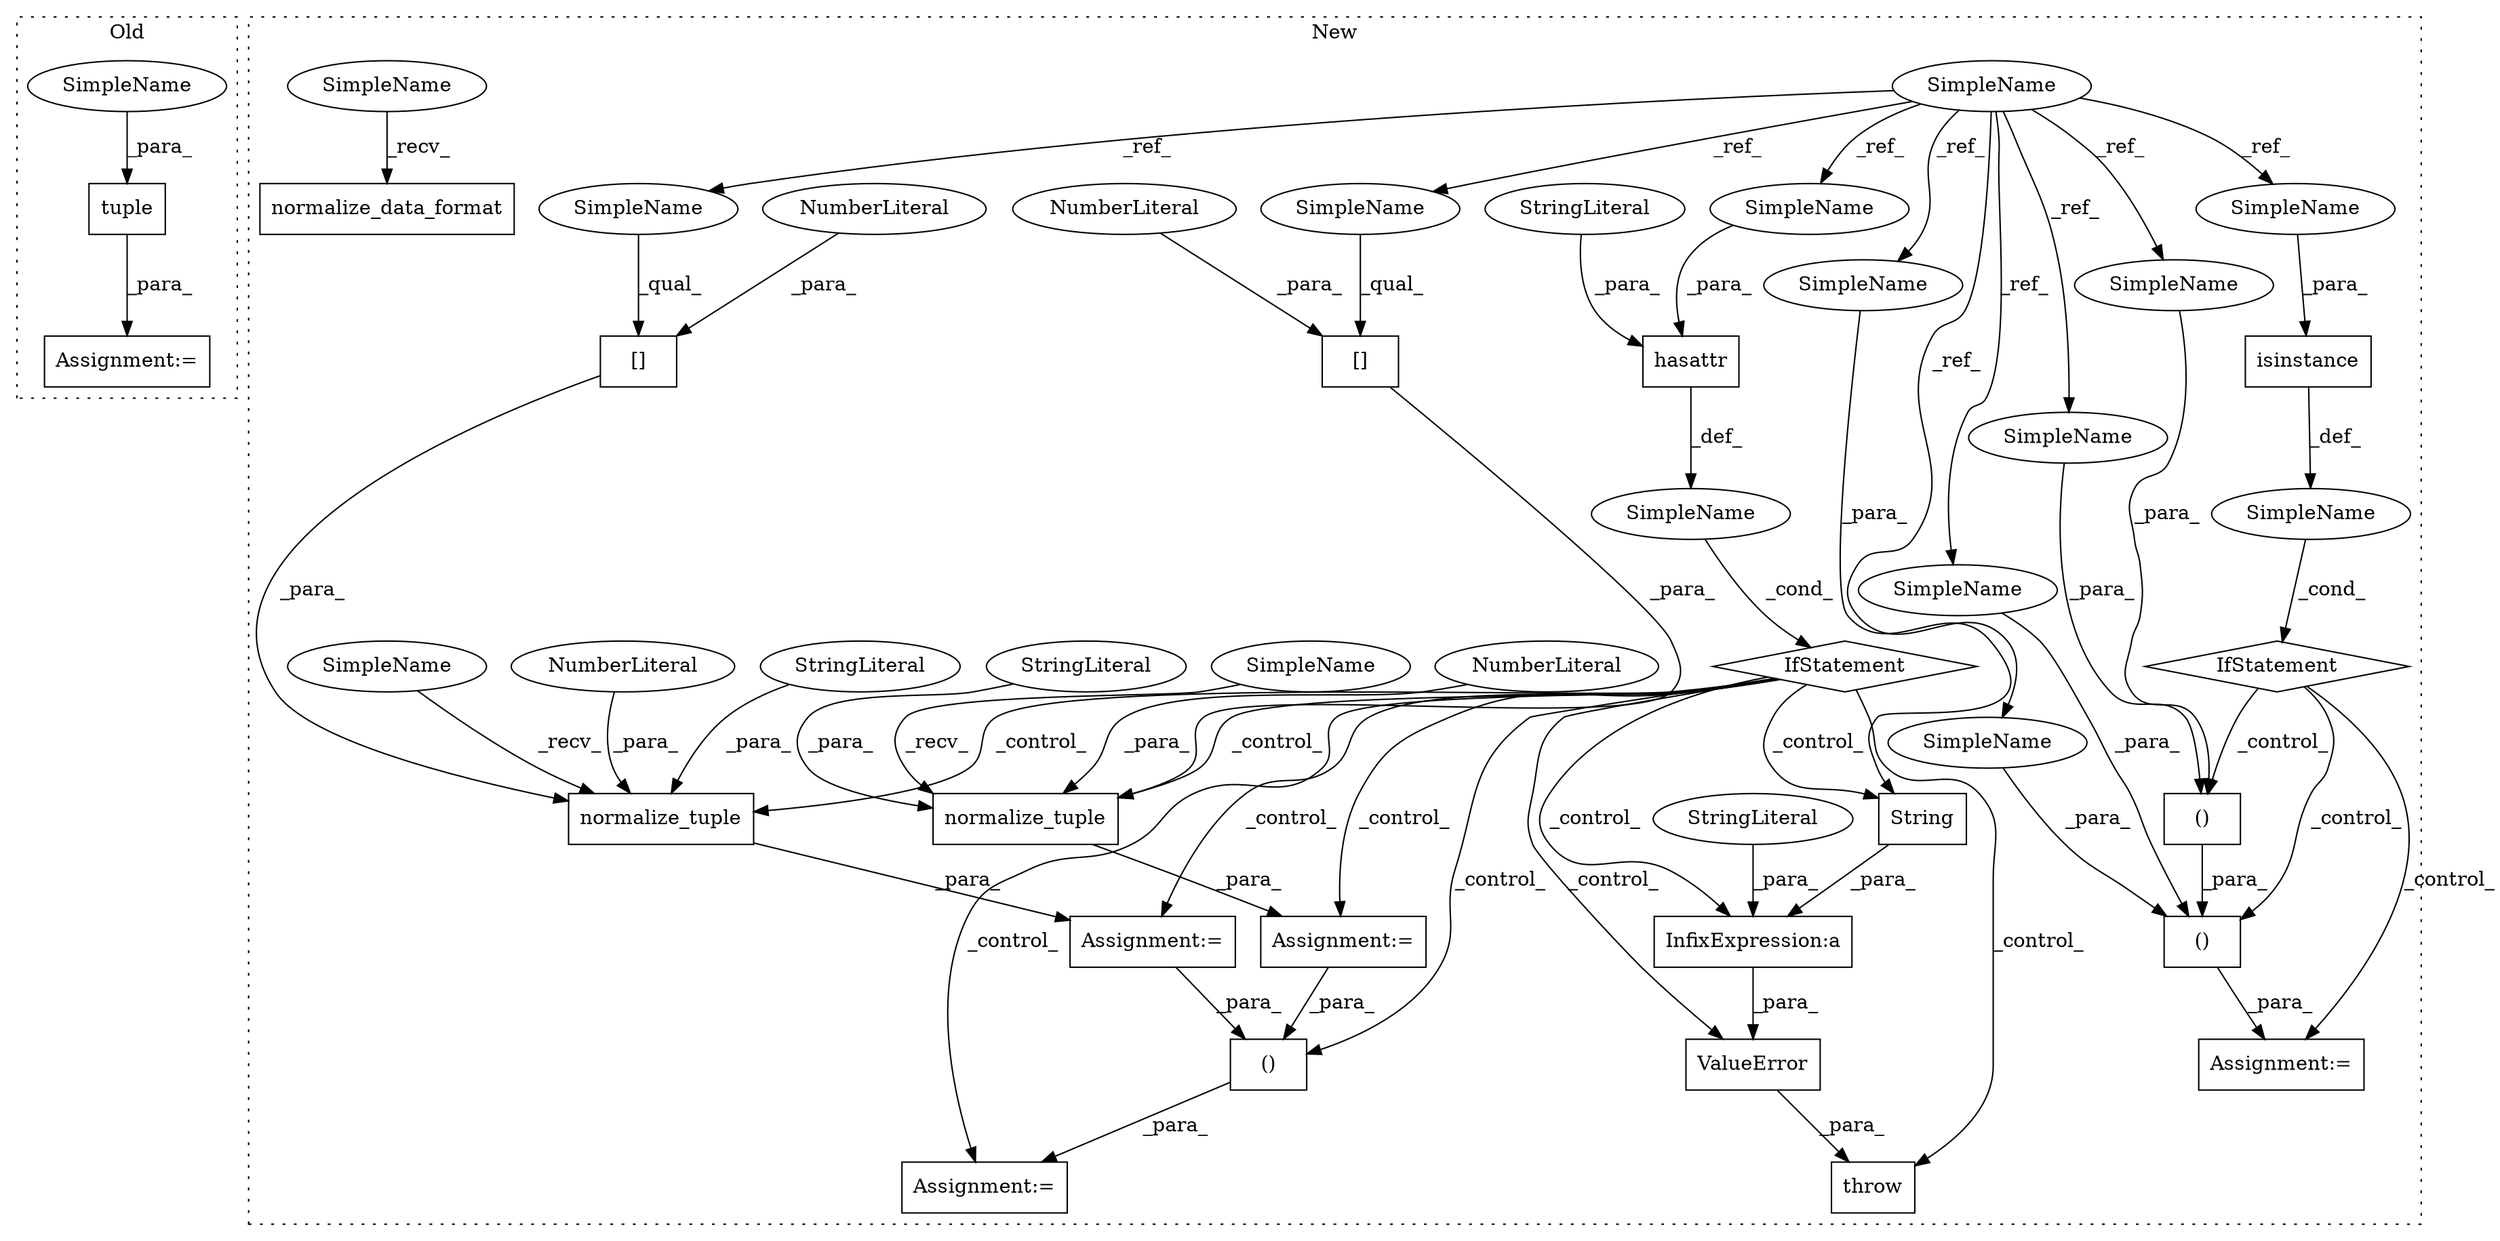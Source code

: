 digraph G {
subgraph cluster0 {
1 [label="tuple" a="32" s="38456,38469" l="6,1" shape="box"];
29 [label="Assignment:=" a="7" s="38455" l="1" shape="box"];
46 [label="SimpleName" a="42" s="38462" l="7" shape="ellipse"];
label = "Old";
style="dotted";
}
subgraph cluster1 {
2 [label="ValueError" a="32" s="25759,26046" l="11,1" shape="box"];
3 [label="IfStatement" a="25" s="25283,25313" l="4,2" shape="diamond"];
4 [label="InfixExpression:a" a="27" s="26028" l="3" shape="box"];
5 [label="SimpleName" a="42" s="" l="" shape="ellipse"];
6 [label="StringLiteral" a="45" s="25770" l="258" shape="ellipse"];
7 [label="throw" a="53" s="25753" l="6" shape="box"];
8 [label="()" a="106" s="25668" l="62" shape="box"];
9 [label="normalize_tuple" a="32" s="25420,25471" l="16,1" shape="box"];
10 [label="[]" a="2" s="25436,25445" l="8,1" shape="box"];
11 [label="SimpleName" a="42" s="24841" l="7" shape="ellipse"];
12 [label="hasattr" a="32" s="25287,25312" l="8,1" shape="box"];
13 [label="()" a="106" s="25194" l="27" shape="box"];
14 [label="[]" a="2" s="25520,25529" l="8,1" shape="box"];
15 [label="()" a="106" s="25145" l="125" shape="box"];
16 [label="NumberLiteral" a="34" s="25444" l="1" shape="ellipse"];
17 [label="NumberLiteral" a="34" s="25528" l="1" shape="ellipse"];
18 [label="NumberLiteral" a="34" s="25447" l="1" shape="ellipse"];
19 [label="normalize_tuple" a="32" s="25504,25555" l="16,1" shape="box"];
20 [label="NumberLiteral" a="34" s="25531" l="1" shape="ellipse"];
21 [label="SimpleName" a="42" s="" l="" shape="ellipse"];
22 [label="String" a="32" s="26031,26045" l="7,1" shape="box"];
23 [label="isinstance" a="32" s="25086,25108" l="11,1" shape="box"];
24 [label="StringLiteral" a="45" s="25303" l="9" shape="ellipse"];
25 [label="StringLiteral" a="45" s="25533" l="22" shape="ellipse"];
26 [label="StringLiteral" a="45" s="25449" l="22" shape="ellipse"];
27 [label="IfStatement" a="25" s="25082,25109" l="4,2" shape="diamond"];
28 [label="Assignment:=" a="7" s="25131" l="14" shape="box"];
30 [label="Assignment:=" a="7" s="25660" l="8" shape="box"];
31 [label="Assignment:=" a="7" s="25492" l="1" shape="box"];
32 [label="Assignment:=" a="7" s="25408" l="1" shape="box"];
33 [label="normalize_data_format" a="32" s="25042,25075" l="22,1" shape="box"];
34 [label="SimpleName" a="42" s="26038" l="7" shape="ellipse"];
35 [label="SimpleName" a="42" s="25214" l="7" shape="ellipse"];
36 [label="SimpleName" a="42" s="25146" l="7" shape="ellipse"];
37 [label="SimpleName" a="42" s="25436" l="7" shape="ellipse"];
38 [label="SimpleName" a="42" s="25295" l="7" shape="ellipse"];
39 [label="SimpleName" a="42" s="25194" l="7" shape="ellipse"];
40 [label="SimpleName" a="42" s="25097" l="7" shape="ellipse"];
41 [label="SimpleName" a="42" s="25166" l="7" shape="ellipse"];
42 [label="SimpleName" a="42" s="25520" l="7" shape="ellipse"];
43 [label="SimpleName" a="42" s="25409" l="10" shape="ellipse"];
44 [label="SimpleName" a="42" s="25493" l="10" shape="ellipse"];
45 [label="SimpleName" a="42" s="25031" l="10" shape="ellipse"];
label = "New";
style="dotted";
}
1 -> 29 [label="_para_"];
2 -> 7 [label="_para_"];
3 -> 8 [label="_control_"];
3 -> 4 [label="_control_"];
3 -> 9 [label="_control_"];
3 -> 22 [label="_control_"];
3 -> 2 [label="_control_"];
3 -> 32 [label="_control_"];
3 -> 31 [label="_control_"];
3 -> 30 [label="_control_"];
3 -> 7 [label="_control_"];
3 -> 19 [label="_control_"];
4 -> 2 [label="_para_"];
5 -> 3 [label="_cond_"];
6 -> 4 [label="_para_"];
8 -> 30 [label="_para_"];
9 -> 32 [label="_para_"];
10 -> 9 [label="_para_"];
11 -> 40 [label="_ref_"];
11 -> 34 [label="_ref_"];
11 -> 35 [label="_ref_"];
11 -> 41 [label="_ref_"];
11 -> 38 [label="_ref_"];
11 -> 36 [label="_ref_"];
11 -> 39 [label="_ref_"];
11 -> 42 [label="_ref_"];
11 -> 37 [label="_ref_"];
12 -> 5 [label="_def_"];
13 -> 15 [label="_para_"];
14 -> 19 [label="_para_"];
15 -> 28 [label="_para_"];
16 -> 10 [label="_para_"];
17 -> 14 [label="_para_"];
18 -> 9 [label="_para_"];
19 -> 31 [label="_para_"];
20 -> 19 [label="_para_"];
21 -> 27 [label="_cond_"];
22 -> 4 [label="_para_"];
23 -> 21 [label="_def_"];
24 -> 12 [label="_para_"];
25 -> 19 [label="_para_"];
26 -> 9 [label="_para_"];
27 -> 15 [label="_control_"];
27 -> 28 [label="_control_"];
27 -> 13 [label="_control_"];
31 -> 8 [label="_para_"];
32 -> 8 [label="_para_"];
34 -> 22 [label="_para_"];
35 -> 13 [label="_para_"];
36 -> 15 [label="_para_"];
37 -> 10 [label="_qual_"];
38 -> 12 [label="_para_"];
39 -> 13 [label="_para_"];
40 -> 23 [label="_para_"];
41 -> 15 [label="_para_"];
42 -> 14 [label="_qual_"];
43 -> 9 [label="_recv_"];
44 -> 19 [label="_recv_"];
45 -> 33 [label="_recv_"];
46 -> 1 [label="_para_"];
}